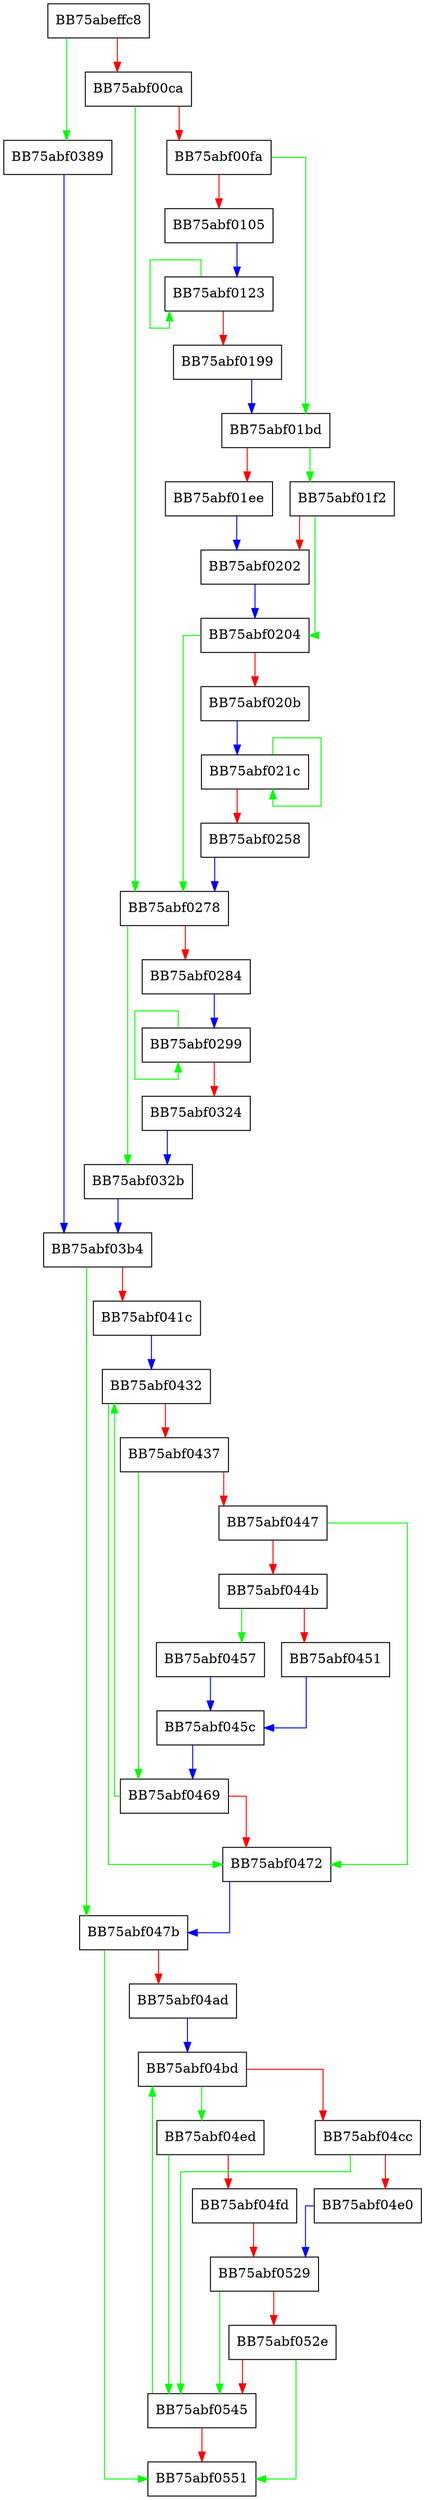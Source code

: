 digraph ZSTD_RowFindBestMatch_extDict_6_4 {
  node [shape="box"];
  graph [splines=ortho];
  BB75abeffc8 -> BB75abf0389 [color="green"];
  BB75abeffc8 -> BB75abf00ca [color="red"];
  BB75abf00ca -> BB75abf0278 [color="green"];
  BB75abf00ca -> BB75abf00fa [color="red"];
  BB75abf00fa -> BB75abf01bd [color="green"];
  BB75abf00fa -> BB75abf0105 [color="red"];
  BB75abf0105 -> BB75abf0123 [color="blue"];
  BB75abf0123 -> BB75abf0123 [color="green"];
  BB75abf0123 -> BB75abf0199 [color="red"];
  BB75abf0199 -> BB75abf01bd [color="blue"];
  BB75abf01bd -> BB75abf01f2 [color="green"];
  BB75abf01bd -> BB75abf01ee [color="red"];
  BB75abf01ee -> BB75abf0202 [color="blue"];
  BB75abf01f2 -> BB75abf0204 [color="green"];
  BB75abf01f2 -> BB75abf0202 [color="red"];
  BB75abf0202 -> BB75abf0204 [color="blue"];
  BB75abf0204 -> BB75abf0278 [color="green"];
  BB75abf0204 -> BB75abf020b [color="red"];
  BB75abf020b -> BB75abf021c [color="blue"];
  BB75abf021c -> BB75abf021c [color="green"];
  BB75abf021c -> BB75abf0258 [color="red"];
  BB75abf0258 -> BB75abf0278 [color="blue"];
  BB75abf0278 -> BB75abf032b [color="green"];
  BB75abf0278 -> BB75abf0284 [color="red"];
  BB75abf0284 -> BB75abf0299 [color="blue"];
  BB75abf0299 -> BB75abf0299 [color="green"];
  BB75abf0299 -> BB75abf0324 [color="red"];
  BB75abf0324 -> BB75abf032b [color="blue"];
  BB75abf032b -> BB75abf03b4 [color="blue"];
  BB75abf0389 -> BB75abf03b4 [color="blue"];
  BB75abf03b4 -> BB75abf047b [color="green"];
  BB75abf03b4 -> BB75abf041c [color="red"];
  BB75abf041c -> BB75abf0432 [color="blue"];
  BB75abf0432 -> BB75abf0472 [color="green"];
  BB75abf0432 -> BB75abf0437 [color="red"];
  BB75abf0437 -> BB75abf0469 [color="green"];
  BB75abf0437 -> BB75abf0447 [color="red"];
  BB75abf0447 -> BB75abf0472 [color="green"];
  BB75abf0447 -> BB75abf044b [color="red"];
  BB75abf044b -> BB75abf0457 [color="green"];
  BB75abf044b -> BB75abf0451 [color="red"];
  BB75abf0451 -> BB75abf045c [color="blue"];
  BB75abf0457 -> BB75abf045c [color="blue"];
  BB75abf045c -> BB75abf0469 [color="blue"];
  BB75abf0469 -> BB75abf0432 [color="green"];
  BB75abf0469 -> BB75abf0472 [color="red"];
  BB75abf0472 -> BB75abf047b [color="blue"];
  BB75abf047b -> BB75abf0551 [color="green"];
  BB75abf047b -> BB75abf04ad [color="red"];
  BB75abf04ad -> BB75abf04bd [color="blue"];
  BB75abf04bd -> BB75abf04ed [color="green"];
  BB75abf04bd -> BB75abf04cc [color="red"];
  BB75abf04cc -> BB75abf0545 [color="green"];
  BB75abf04cc -> BB75abf04e0 [color="red"];
  BB75abf04e0 -> BB75abf0529 [color="blue"];
  BB75abf04ed -> BB75abf0545 [color="green"];
  BB75abf04ed -> BB75abf04fd [color="red"];
  BB75abf04fd -> BB75abf0529 [color="red"];
  BB75abf0529 -> BB75abf0545 [color="green"];
  BB75abf0529 -> BB75abf052e [color="red"];
  BB75abf052e -> BB75abf0551 [color="green"];
  BB75abf052e -> BB75abf0545 [color="red"];
  BB75abf0545 -> BB75abf04bd [color="green"];
  BB75abf0545 -> BB75abf0551 [color="red"];
}